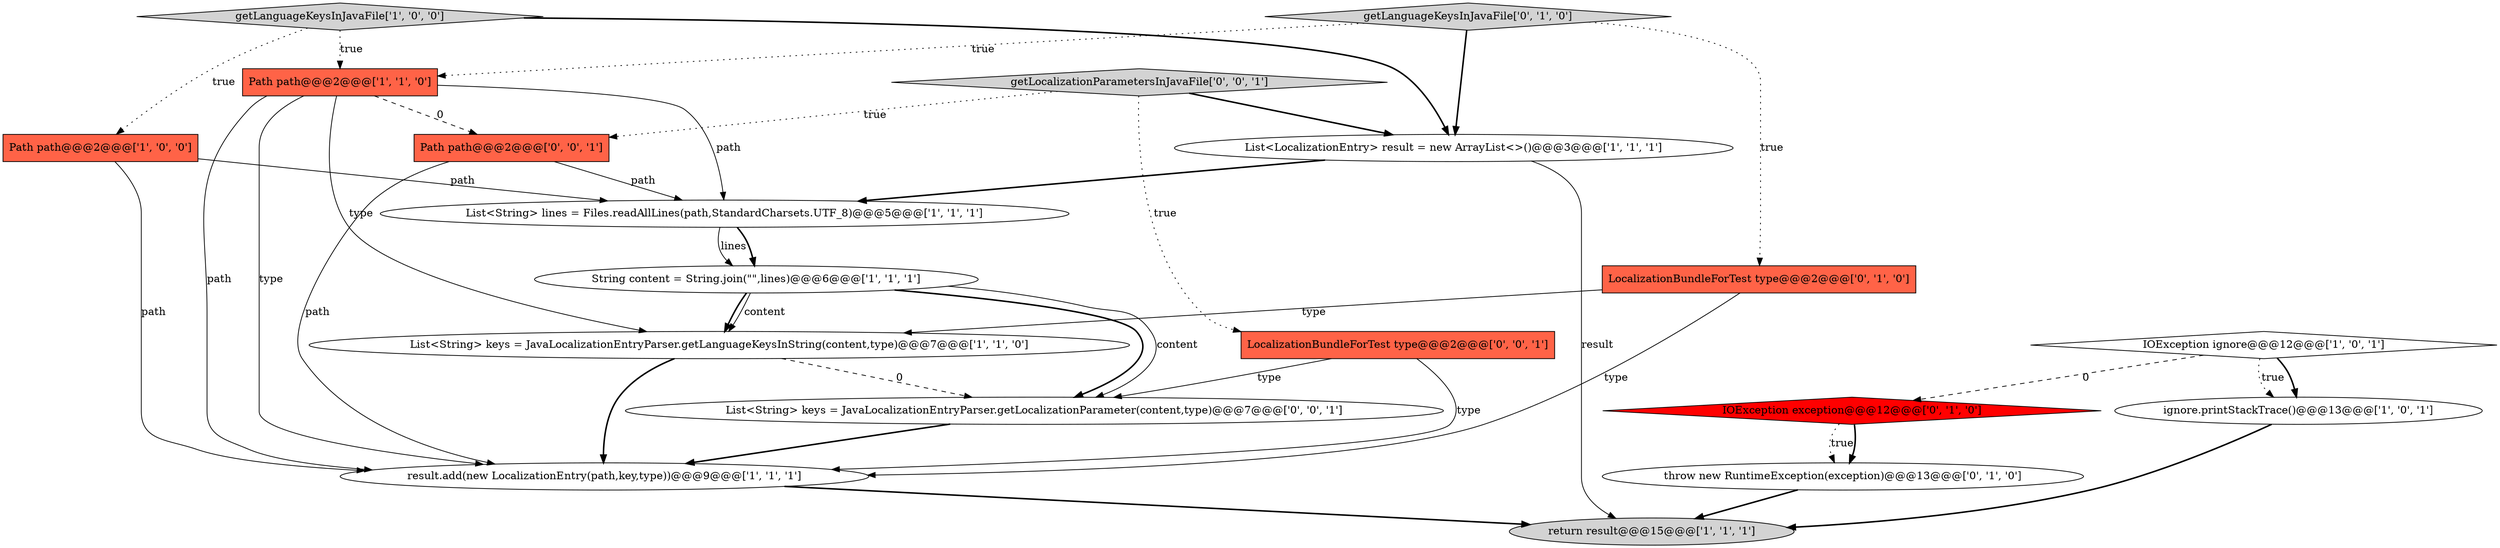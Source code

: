 digraph {
2 [style = filled, label = "getLanguageKeysInJavaFile['1', '0', '0']", fillcolor = lightgray, shape = diamond image = "AAA0AAABBB1BBB"];
11 [style = filled, label = "IOException exception@@@12@@@['0', '1', '0']", fillcolor = red, shape = diamond image = "AAA1AAABBB2BBB"];
0 [style = filled, label = "List<String> keys = JavaLocalizationEntryParser.getLanguageKeysInString(content,type)@@@7@@@['1', '1', '0']", fillcolor = white, shape = ellipse image = "AAA0AAABBB1BBB"];
3 [style = filled, label = "Path path@@@2@@@['1', '0', '0']", fillcolor = tomato, shape = box image = "AAA0AAABBB1BBB"];
4 [style = filled, label = "result.add(new LocalizationEntry(path,key,type))@@@9@@@['1', '1', '1']", fillcolor = white, shape = ellipse image = "AAA0AAABBB1BBB"];
7 [style = filled, label = "return result@@@15@@@['1', '1', '1']", fillcolor = lightgray, shape = ellipse image = "AAA0AAABBB1BBB"];
9 [style = filled, label = "List<LocalizationEntry> result = new ArrayList<>()@@@3@@@['1', '1', '1']", fillcolor = white, shape = ellipse image = "AAA0AAABBB1BBB"];
12 [style = filled, label = "getLanguageKeysInJavaFile['0', '1', '0']", fillcolor = lightgray, shape = diamond image = "AAA0AAABBB2BBB"];
5 [style = filled, label = "String content = String.join(\"\",lines)@@@6@@@['1', '1', '1']", fillcolor = white, shape = ellipse image = "AAA0AAABBB1BBB"];
15 [style = filled, label = "LocalizationBundleForTest type@@@2@@@['0', '0', '1']", fillcolor = tomato, shape = box image = "AAA0AAABBB3BBB"];
13 [style = filled, label = "throw new RuntimeException(exception)@@@13@@@['0', '1', '0']", fillcolor = white, shape = ellipse image = "AAA0AAABBB2BBB"];
17 [style = filled, label = "List<String> keys = JavaLocalizationEntryParser.getLocalizationParameter(content,type)@@@7@@@['0', '0', '1']", fillcolor = white, shape = ellipse image = "AAA0AAABBB3BBB"];
1 [style = filled, label = "IOException ignore@@@12@@@['1', '0', '1']", fillcolor = white, shape = diamond image = "AAA0AAABBB1BBB"];
10 [style = filled, label = "List<String> lines = Files.readAllLines(path,StandardCharsets.UTF_8)@@@5@@@['1', '1', '1']", fillcolor = white, shape = ellipse image = "AAA0AAABBB1BBB"];
18 [style = filled, label = "getLocalizationParametersInJavaFile['0', '0', '1']", fillcolor = lightgray, shape = diamond image = "AAA0AAABBB3BBB"];
16 [style = filled, label = "Path path@@@2@@@['0', '0', '1']", fillcolor = tomato, shape = box image = "AAA0AAABBB3BBB"];
14 [style = filled, label = "LocalizationBundleForTest type@@@2@@@['0', '1', '0']", fillcolor = tomato, shape = box image = "AAA0AAABBB2BBB"];
8 [style = filled, label = "ignore.printStackTrace()@@@13@@@['1', '0', '1']", fillcolor = white, shape = ellipse image = "AAA0AAABBB1BBB"];
6 [style = filled, label = "Path path@@@2@@@['1', '1', '0']", fillcolor = tomato, shape = box image = "AAA0AAABBB1BBB"];
2->3 [style = dotted, label="true"];
6->0 [style = solid, label="type"];
1->8 [style = bold, label=""];
18->16 [style = dotted, label="true"];
6->10 [style = solid, label="path"];
3->4 [style = solid, label="path"];
18->15 [style = dotted, label="true"];
15->17 [style = solid, label="type"];
14->0 [style = solid, label="type"];
2->9 [style = bold, label=""];
6->4 [style = solid, label="path"];
10->5 [style = solid, label="lines"];
9->10 [style = bold, label=""];
11->13 [style = dotted, label="true"];
12->9 [style = bold, label=""];
5->17 [style = bold, label=""];
0->17 [style = dashed, label="0"];
4->7 [style = bold, label=""];
16->4 [style = solid, label="path"];
8->7 [style = bold, label=""];
14->4 [style = solid, label="type"];
6->4 [style = solid, label="type"];
12->14 [style = dotted, label="true"];
6->16 [style = dashed, label="0"];
10->5 [style = bold, label=""];
5->17 [style = solid, label="content"];
5->0 [style = bold, label=""];
12->6 [style = dotted, label="true"];
0->4 [style = bold, label=""];
2->6 [style = dotted, label="true"];
13->7 [style = bold, label=""];
1->11 [style = dashed, label="0"];
11->13 [style = bold, label=""];
3->10 [style = solid, label="path"];
18->9 [style = bold, label=""];
15->4 [style = solid, label="type"];
1->8 [style = dotted, label="true"];
16->10 [style = solid, label="path"];
5->0 [style = solid, label="content"];
9->7 [style = solid, label="result"];
17->4 [style = bold, label=""];
}
